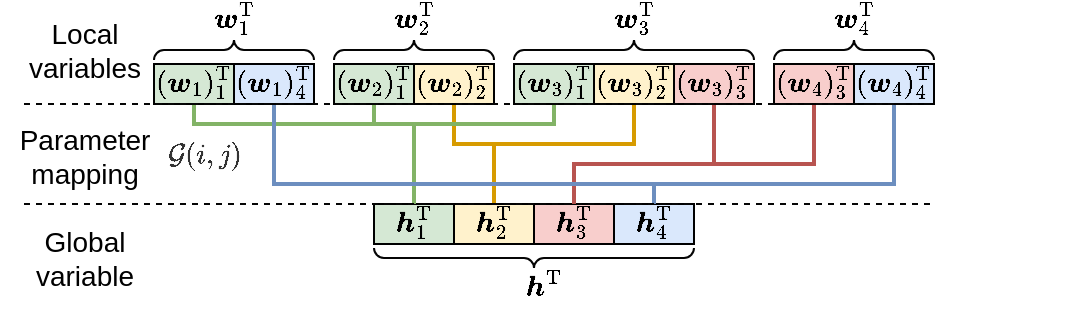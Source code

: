<mxfile version="17.4.2" type="device"><diagram id="hfLYE01NMqkaDhoXefty" name="Page-1"><mxGraphModel dx="541" dy="384" grid="1" gridSize="10" guides="1" tooltips="1" connect="1" arrows="1" fold="1" page="1" pageScale="1" pageWidth="827" pageHeight="1169" math="1" shadow="0"><root><mxCell id="0"/><mxCell id="1" parent="0"/><mxCell id="a85l_NpdHp7JYJRlBv-v-29" value="$$\mathcal{G}(i,j)$$" style="text;html=1;align=center;verticalAlign=middle;whiteSpace=wrap;rounded=0;shadow=0;fillColor=none;fontColor=#333333;imageVerticalAlign=middle;labelPosition=center;verticalLabelPosition=middle;" parent="1" vertex="1"><mxGeometry x="120" y="106" width="40" height="20" as="geometry"/></mxCell><mxCell id="a85l_NpdHp7JYJRlBv-v-91" value="$${\boldsymbol{h}}_1^\text{T}$$" style="rounded=0;whiteSpace=wrap;html=1;strokeWidth=1;spacingBottom=3;fillColor=#d5e8d4;strokeColor=#000000;" parent="1" vertex="1"><mxGeometry x="225" y="140" width="40" height="20" as="geometry"/></mxCell><mxCell id="a85l_NpdHp7JYJRlBv-v-92" value="$${\boldsymbol{h}}_2^\text{T}$$" style="rounded=0;whiteSpace=wrap;html=1;strokeWidth=1;spacingBottom=3;fillColor=#fff2cc;strokeColor=#000000;" parent="1" vertex="1"><mxGeometry x="265" y="140" width="40" height="20" as="geometry"/></mxCell><mxCell id="a85l_NpdHp7JYJRlBv-v-93" value="$${\boldsymbol{h}}_3^\text{T}$$" style="rounded=0;whiteSpace=wrap;html=1;strokeWidth=1;spacingBottom=3;fillColor=#f8cecc;strokeColor=#000000;" parent="1" vertex="1"><mxGeometry x="305" y="140" width="40" height="20" as="geometry"/></mxCell><mxCell id="a85l_NpdHp7JYJRlBv-v-94" value="$${\boldsymbol{h}}_4^\text{T}$$" style="rounded=0;whiteSpace=wrap;html=1;strokeWidth=1;spacingBottom=3;fillColor=#dae8fc;strokeColor=#000000;" parent="1" vertex="1"><mxGeometry x="345" y="140" width="40" height="20" as="geometry"/></mxCell><mxCell id="a85l_NpdHp7JYJRlBv-v-96" value="$${\boldsymbol{h}}^\text{T}&lt;br&gt;$$" style="rounded=0;whiteSpace=wrap;html=1;strokeColor=none;fillColor=none;spacingBottom=3;" parent="1" vertex="1"><mxGeometry x="290" y="172" width="40" height="20" as="geometry"/></mxCell><mxCell id="a85l_NpdHp7JYJRlBv-v-156" style="edgeStyle=orthogonalEdgeStyle;rounded=0;orthogonalLoop=1;jettySize=auto;html=1;exitX=0.5;exitY=1;exitDx=0;exitDy=0;entryX=0.5;entryY=0;entryDx=0;entryDy=0;shadow=0;fontSize=10;endArrow=none;endFill=0;strokeColor=#82b366;strokeWidth=2;fillColor=#d5e8d4;" parent="1" source="a85l_NpdHp7JYJRlBv-v-97" target="a85l_NpdHp7JYJRlBv-v-91" edge="1"><mxGeometry relative="1" as="geometry"><Array as="points"><mxPoint x="225" y="100"/><mxPoint x="245" y="100"/></Array></mxGeometry></mxCell><mxCell id="a85l_NpdHp7JYJRlBv-v-97" value="$$({\boldsymbol{w}}_2)_1^\text{T}$$" style="rounded=0;whiteSpace=wrap;html=1;fillColor=#d5e8d4;spacingBottom=3;strokeColor=#000000;" parent="1" vertex="1"><mxGeometry x="205" y="70" width="40" height="20" as="geometry"/></mxCell><mxCell id="a85l_NpdHp7JYJRlBv-v-150" style="edgeStyle=orthogonalEdgeStyle;rounded=0;orthogonalLoop=1;jettySize=auto;html=1;exitX=0.5;exitY=1;exitDx=0;exitDy=0;shadow=0;fontSize=10;endArrow=none;endFill=0;strokeColor=#d79b00;strokeWidth=2;fillColor=#ffe6cc;" parent="1" source="a85l_NpdHp7JYJRlBv-v-98" target="a85l_NpdHp7JYJRlBv-v-92" edge="1"><mxGeometry relative="1" as="geometry"><Array as="points"><mxPoint x="265" y="110"/><mxPoint x="285" y="110"/></Array></mxGeometry></mxCell><mxCell id="a85l_NpdHp7JYJRlBv-v-98" value="$$({\boldsymbol{w}}_2)_2^\text{T}$$" style="rounded=0;whiteSpace=wrap;html=1;fillColor=#fff2cc;spacingBottom=3;strokeColor=#000000;" parent="1" vertex="1"><mxGeometry x="245" y="70" width="40" height="20" as="geometry"/></mxCell><mxCell id="a85l_NpdHp7JYJRlBv-v-152" style="edgeStyle=orthogonalEdgeStyle;rounded=0;orthogonalLoop=1;jettySize=auto;html=1;exitX=0.5;exitY=1;exitDx=0;exitDy=0;shadow=0;fontSize=10;endArrow=none;endFill=0;strokeColor=#82b366;strokeWidth=2;fillColor=#d5e8d4;" parent="1" source="a85l_NpdHp7JYJRlBv-v-99" target="a85l_NpdHp7JYJRlBv-v-91" edge="1"><mxGeometry relative="1" as="geometry"><Array as="points"><mxPoint x="315" y="100"/><mxPoint x="245" y="100"/></Array></mxGeometry></mxCell><mxCell id="a85l_NpdHp7JYJRlBv-v-99" value="$$({\boldsymbol{w}}_3)_1^\text{T}$$" style="rounded=0;whiteSpace=wrap;html=1;fillColor=#d5e8d4;spacingBottom=3;strokeColor=#000000;" parent="1" vertex="1"><mxGeometry x="295" y="70" width="40" height="20" as="geometry"/></mxCell><mxCell id="a85l_NpdHp7JYJRlBv-v-148" style="edgeStyle=orthogonalEdgeStyle;rounded=0;orthogonalLoop=1;jettySize=auto;html=1;exitX=0.5;exitY=1;exitDx=0;exitDy=0;shadow=0;fontSize=10;endArrow=none;endFill=0;strokeColor=#b85450;strokeWidth=2;fillColor=#f8cecc;" parent="1" source="a85l_NpdHp7JYJRlBv-v-100" target="a85l_NpdHp7JYJRlBv-v-93" edge="1"><mxGeometry relative="1" as="geometry"><Array as="points"><mxPoint x="395" y="120"/><mxPoint x="325" y="120"/></Array></mxGeometry></mxCell><mxCell id="a85l_NpdHp7JYJRlBv-v-100" value="$$({\boldsymbol{w}}_3)_3^\text{T}$$" style="rounded=0;whiteSpace=wrap;html=1;fillColor=#f8cecc;spacingBottom=3;strokeColor=#000000;" parent="1" vertex="1"><mxGeometry x="375" y="70" width="40" height="20" as="geometry"/></mxCell><mxCell id="a85l_NpdHp7JYJRlBv-v-149" style="edgeStyle=orthogonalEdgeStyle;rounded=0;orthogonalLoop=1;jettySize=auto;html=1;exitX=0.5;exitY=1;exitDx=0;exitDy=0;entryX=0.5;entryY=0;entryDx=0;entryDy=0;shadow=0;fontSize=10;endArrow=none;endFill=0;strokeColor=#d79b00;strokeWidth=2;fillColor=#ffe6cc;" parent="1" source="a85l_NpdHp7JYJRlBv-v-101" target="a85l_NpdHp7JYJRlBv-v-92" edge="1"><mxGeometry relative="1" as="geometry"><mxPoint x="355" y="86" as="sourcePoint"/><mxPoint x="285" y="126" as="targetPoint"/><Array as="points"><mxPoint x="355" y="110"/><mxPoint x="285" y="110"/></Array></mxGeometry></mxCell><mxCell id="a85l_NpdHp7JYJRlBv-v-101" value="$$({\boldsymbol{w}}_3)_2^\text{T}$$" style="rounded=0;whiteSpace=wrap;html=1;fillColor=#fff2cc;spacingBottom=3;strokeColor=#000000;" parent="1" vertex="1"><mxGeometry x="335" y="70" width="40" height="20" as="geometry"/></mxCell><mxCell id="a85l_NpdHp7JYJRlBv-v-147" style="edgeStyle=orthogonalEdgeStyle;rounded=0;orthogonalLoop=1;jettySize=auto;html=1;exitX=0.5;exitY=1;exitDx=0;exitDy=0;entryX=0.5;entryY=0;entryDx=0;entryDy=0;shadow=0;fontSize=10;endArrow=none;endFill=0;strokeColor=#b85450;strokeWidth=2;fillColor=#f8cecc;" parent="1" source="a85l_NpdHp7JYJRlBv-v-102" target="a85l_NpdHp7JYJRlBv-v-93" edge="1"><mxGeometry relative="1" as="geometry"><Array as="points"><mxPoint x="445" y="120"/><mxPoint x="325" y="120"/></Array></mxGeometry></mxCell><mxCell id="a85l_NpdHp7JYJRlBv-v-102" value="$$({\boldsymbol{w}}_4)_3^\text{T}$$" style="rounded=0;whiteSpace=wrap;html=1;fillColor=#f8cecc;spacingBottom=3;strokeColor=#000000;" parent="1" vertex="1"><mxGeometry x="425" y="70" width="40" height="20" as="geometry"/></mxCell><mxCell id="a85l_NpdHp7JYJRlBv-v-145" style="edgeStyle=orthogonalEdgeStyle;rounded=0;orthogonalLoop=1;jettySize=auto;html=1;exitX=0.5;exitY=1;exitDx=0;exitDy=0;entryX=0.5;entryY=0;entryDx=0;entryDy=0;shadow=0;fontSize=10;strokeColor=#6c8ebf;strokeWidth=2;endArrow=none;endFill=0;fillColor=#dae8fc;" parent="1" source="a85l_NpdHp7JYJRlBv-v-103" target="a85l_NpdHp7JYJRlBv-v-94" edge="1"><mxGeometry relative="1" as="geometry"><Array as="points"><mxPoint x="485" y="130"/><mxPoint x="365" y="130"/></Array></mxGeometry></mxCell><mxCell id="a85l_NpdHp7JYJRlBv-v-103" value="$$({\boldsymbol{w}}_4)_4^\text{T}$$" style="rounded=0;whiteSpace=wrap;html=1;fillColor=#dae8fc;spacingBottom=3;strokeColor=#000000;" parent="1" vertex="1"><mxGeometry x="465" y="70" width="40" height="20" as="geometry"/></mxCell><mxCell id="a85l_NpdHp7JYJRlBv-v-153" style="edgeStyle=orthogonalEdgeStyle;rounded=0;orthogonalLoop=1;jettySize=auto;html=1;exitX=0.5;exitY=1;exitDx=0;exitDy=0;entryX=0.5;entryY=0;entryDx=0;entryDy=0;shadow=0;fontSize=10;endArrow=none;endFill=0;strokeColor=#82b366;strokeWidth=2;fillColor=#d5e8d4;" parent="1" source="a85l_NpdHp7JYJRlBv-v-105" target="a85l_NpdHp7JYJRlBv-v-91" edge="1"><mxGeometry relative="1" as="geometry"><Array as="points"><mxPoint x="135" y="100"/><mxPoint x="245" y="100"/></Array></mxGeometry></mxCell><mxCell id="a85l_NpdHp7JYJRlBv-v-105" value="$$({\boldsymbol{w}}_1)_1^\text{T}$$" style="rounded=0;whiteSpace=wrap;html=1;fillColor=#d5e8d4;spacingBottom=3;strokeColor=#000000;" parent="1" vertex="1"><mxGeometry x="115" y="70" width="40" height="20" as="geometry"/></mxCell><mxCell id="a85l_NpdHp7JYJRlBv-v-113" value="$${\boldsymbol{w}}_1^\text{T}$$" style="rounded=0;whiteSpace=wrap;html=1;fillColor=none;strokeColor=none;spacingBottom=3;" parent="1" vertex="1"><mxGeometry x="135" y="38" width="40" height="20" as="geometry"/></mxCell><mxCell id="a85l_NpdHp7JYJRlBv-v-114" value="$${\boldsymbol{w}}_2^\text{T}$$" style="rounded=0;whiteSpace=wrap;html=1;fillColor=none;strokeColor=none;spacingBottom=3;" parent="1" vertex="1"><mxGeometry x="225" y="38" width="40" height="20" as="geometry"/></mxCell><mxCell id="a85l_NpdHp7JYJRlBv-v-115" value="$${\boldsymbol{w}}_3^\text{T}$$" style="rounded=0;whiteSpace=wrap;html=1;fillColor=none;strokeColor=none;spacingBottom=3;" parent="1" vertex="1"><mxGeometry x="335" y="38" width="40" height="20" as="geometry"/></mxCell><mxCell id="a85l_NpdHp7JYJRlBv-v-116" value="$${\boldsymbol{w}}_4^\text{T}$$" style="rounded=0;whiteSpace=wrap;html=1;fillColor=none;strokeColor=none;spacingBottom=3;" parent="1" vertex="1"><mxGeometry x="445" y="38" width="40" height="20" as="geometry"/></mxCell><mxCell id="a85l_NpdHp7JYJRlBv-v-146" style="edgeStyle=orthogonalEdgeStyle;rounded=0;orthogonalLoop=1;jettySize=auto;html=1;exitX=0.5;exitY=1;exitDx=0;exitDy=0;entryX=0.5;entryY=0;entryDx=0;entryDy=0;shadow=0;fontSize=10;endArrow=none;endFill=0;strokeColor=#6c8ebf;strokeWidth=2;fillColor=#dae8fc;" parent="1" source="a85l_NpdHp7JYJRlBv-v-122" target="a85l_NpdHp7JYJRlBv-v-94" edge="1"><mxGeometry relative="1" as="geometry"><Array as="points"><mxPoint x="175" y="130"/><mxPoint x="365" y="130"/></Array></mxGeometry></mxCell><mxCell id="a85l_NpdHp7JYJRlBv-v-122" value="$$({\boldsymbol{w}}_1)_4^\text{T}$$" style="rounded=0;whiteSpace=wrap;html=1;fillColor=#dae8fc;spacingBottom=3;strokeColor=#000000;" parent="1" vertex="1"><mxGeometry x="155" y="70" width="40" height="20" as="geometry"/></mxCell><mxCell id="a85l_NpdHp7JYJRlBv-v-125" value="Local&lt;br&gt;variables" style="text;html=1;align=center;verticalAlign=middle;resizable=0;points=[];autosize=1;strokeColor=none;fillColor=none;fontSize=14;" parent="1" vertex="1"><mxGeometry x="45" y="43" width="70" height="40" as="geometry"/></mxCell><mxCell id="a85l_NpdHp7JYJRlBv-v-128" value="Global&lt;br&gt;variable" style="text;html=1;align=center;verticalAlign=middle;resizable=0;points=[];autosize=1;strokeColor=none;fillColor=none;fontSize=14;" parent="1" vertex="1"><mxGeometry x="50" y="147" width="60" height="40" as="geometry"/></mxCell><mxCell id="a85l_NpdHp7JYJRlBv-v-136" value="" style="verticalLabelPosition=bottom;shadow=0;dashed=0;align=center;html=1;verticalAlign=top;strokeWidth=1;shape=mxgraph.mockup.markup.curlyBrace;strokeColor=#050505;fontSize=10;fillColor=none;" parent="1" vertex="1"><mxGeometry x="115" y="58" width="80" height="10" as="geometry"/></mxCell><mxCell id="a85l_NpdHp7JYJRlBv-v-137" value="" style="verticalLabelPosition=bottom;shadow=0;dashed=0;align=center;html=1;verticalAlign=top;strokeWidth=1;shape=mxgraph.mockup.markup.curlyBrace;strokeColor=#050505;fontSize=10;fillColor=none;" parent="1" vertex="1"><mxGeometry x="205" y="58" width="80" height="10" as="geometry"/></mxCell><mxCell id="a85l_NpdHp7JYJRlBv-v-138" value="" style="verticalLabelPosition=bottom;shadow=0;dashed=0;align=center;html=1;verticalAlign=top;strokeWidth=1;shape=mxgraph.mockup.markup.curlyBrace;strokeColor=#050505;fontSize=10;fillColor=none;" parent="1" vertex="1"><mxGeometry x="295" y="58" width="120" height="10" as="geometry"/></mxCell><mxCell id="a85l_NpdHp7JYJRlBv-v-139" value="" style="verticalLabelPosition=bottom;shadow=0;dashed=0;align=center;html=1;verticalAlign=top;strokeWidth=1;shape=mxgraph.mockup.markup.curlyBrace;strokeColor=#050505;fontSize=10;fillColor=none;" parent="1" vertex="1"><mxGeometry x="425" y="58" width="80" height="10" as="geometry"/></mxCell><mxCell id="a85l_NpdHp7JYJRlBv-v-140" value="" style="verticalLabelPosition=bottom;shadow=0;dashed=0;align=center;html=1;verticalAlign=top;strokeWidth=1;shape=mxgraph.mockup.markup.curlyBrace;strokeColor=#050505;fontSize=10;fillColor=none;flipV=1;" parent="1" vertex="1"><mxGeometry x="225" y="162" width="160" height="10" as="geometry"/></mxCell><mxCell id="a85l_NpdHp7JYJRlBv-v-141" value="Parameter&lt;br style=&quot;font-size: 14px;&quot;&gt;mapping" style="text;html=1;align=center;verticalAlign=middle;resizable=0;points=[];autosize=1;strokeColor=none;fillColor=none;fontSize=14;" parent="1" vertex="1"><mxGeometry x="40" y="96" width="80" height="40" as="geometry"/></mxCell><mxCell id="a85l_NpdHp7JYJRlBv-v-143" value="" style="endArrow=none;dashed=1;html=1;rounded=0;shadow=0;fontSize=10;strokeColor=#050505;strokeWidth=1;" parent="1" edge="1"><mxGeometry width="50" height="50" relative="1" as="geometry"><mxPoint x="50" y="140" as="sourcePoint"/><mxPoint x="505.472" y="140" as="targetPoint"/></mxGeometry></mxCell><mxCell id="a85l_NpdHp7JYJRlBv-v-144" value="" style="endArrow=none;dashed=1;html=1;rounded=0;shadow=0;fontSize=10;strokeColor=#050505;strokeWidth=1;entryX=1;entryY=1;entryDx=0;entryDy=0;" parent="1" target="a85l_NpdHp7JYJRlBv-v-103" edge="1"><mxGeometry width="50" height="50" relative="1" as="geometry"><mxPoint x="50" y="90" as="sourcePoint"/><mxPoint x="115.0" y="90" as="targetPoint"/></mxGeometry></mxCell></root></mxGraphModel></diagram></mxfile>